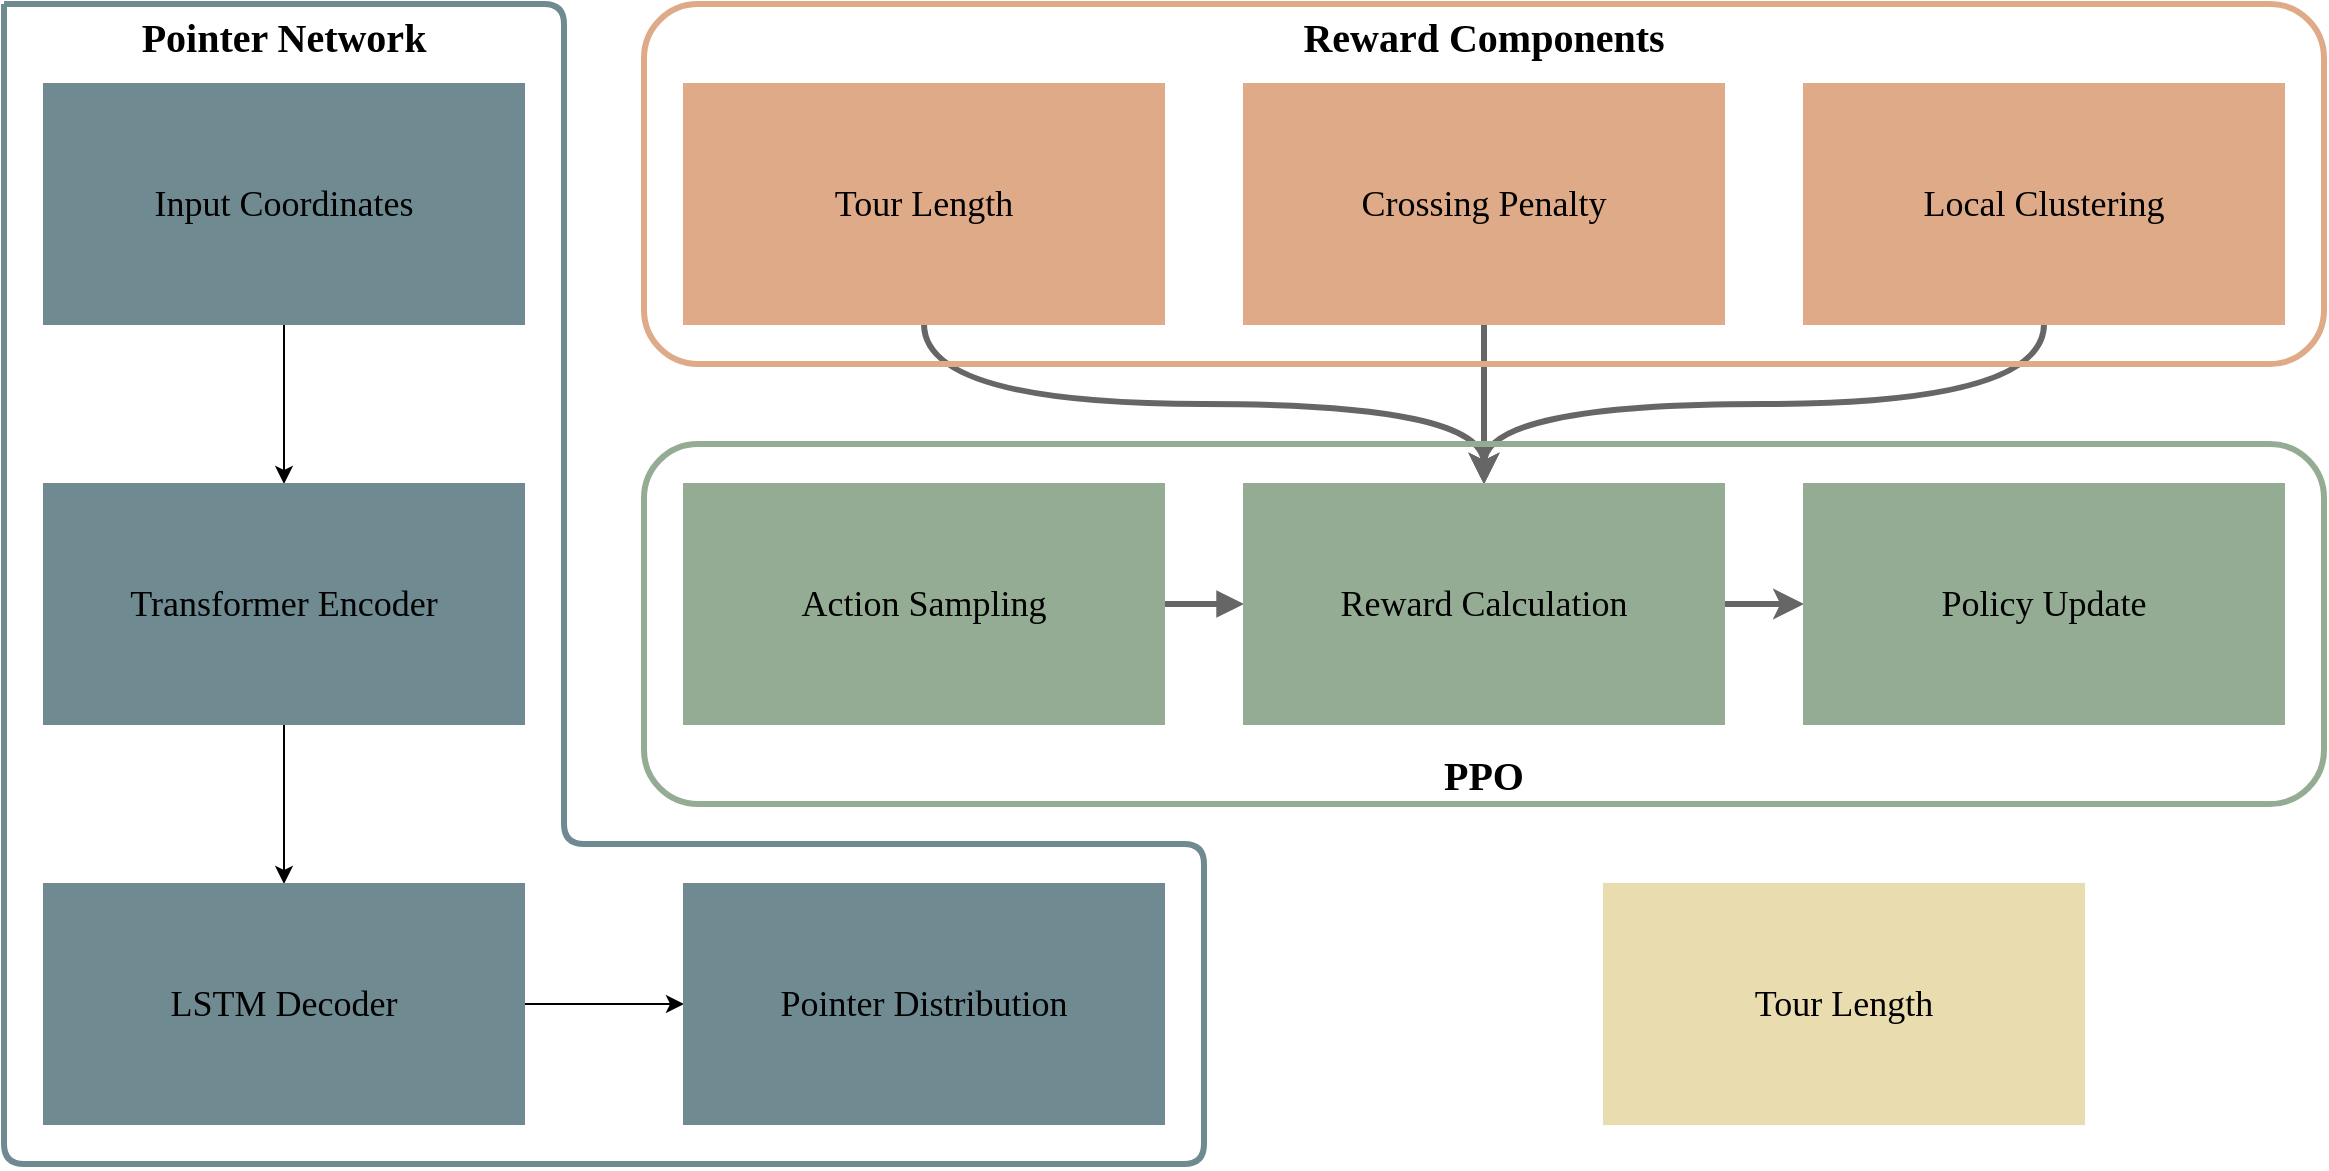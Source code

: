 <mxfile version="25.0.1">
  <diagram id="C5RBs43oDa-KdzZeNtuy" name="Page-1">
    <mxGraphModel dx="1274" dy="737" grid="1" gridSize="10" guides="1" tooltips="1" connect="1" arrows="1" fold="1" page="1" pageScale="1" pageWidth="1169" pageHeight="827" math="0" shadow="0">
      <root>
        <mxCell id="WIyWlLk6GJQsqaUBKTNV-0" />
        <mxCell id="WIyWlLk6GJQsqaUBKTNV-1" parent="WIyWlLk6GJQsqaUBKTNV-0" />
        <mxCell id="KWccycREvvYaWBI_ZZew-56" style="edgeStyle=orthogonalEdgeStyle;rounded=0;orthogonalLoop=1;jettySize=auto;html=1;strokeWidth=3;fillColor=#f5f5f5;gradientColor=#b3b3b3;strokeColor=#666666;" edge="1" parent="WIyWlLk6GJQsqaUBKTNV-1" source="KWccycREvvYaWBI_ZZew-52" target="KWccycREvvYaWBI_ZZew-37">
          <mxGeometry relative="1" as="geometry">
            <Array as="points" />
          </mxGeometry>
        </mxCell>
        <mxCell id="KWccycREvvYaWBI_ZZew-64" value="&lt;p style=&quot;margin: 0px; font-style: normal; font-variant-caps: normal; font-stretch: normal; line-height: normal; font-size-adjust: none; font-kerning: auto; font-variant-alternates: normal; font-variant-ligatures: normal; font-variant-numeric: normal; font-variant-east-asian: normal; font-variant-position: normal; font-feature-settings: normal; font-optical-sizing: auto; font-variation-settings: normal;&quot;&gt;Tour Length&lt;/p&gt;" style="rounded=0;whiteSpace=wrap;html=1;fillColor=#E9DDAF;strokeColor=#E9DDAF;fontFamily=Comic Sans MS;fontSize=18;glass=0;" vertex="1" parent="WIyWlLk6GJQsqaUBKTNV-1">
          <mxGeometry x="805" y="563" width="240" height="120" as="geometry" />
        </mxCell>
        <mxCell id="KWccycREvvYaWBI_ZZew-77" style="edgeStyle=none;rounded=0;orthogonalLoop=1;jettySize=auto;html=1;" edge="1" parent="WIyWlLk6GJQsqaUBKTNV-1" source="KWccycREvvYaWBI_ZZew-1" target="KWccycREvvYaWBI_ZZew-2">
          <mxGeometry relative="1" as="geometry" />
        </mxCell>
        <mxCell id="KWccycREvvYaWBI_ZZew-1" value="&lt;p style=&quot;margin: 0px; font-style: normal; font-variant-caps: normal; font-stretch: normal; line-height: normal; font-size-adjust: none; font-kerning: auto; font-variant-alternates: normal; font-variant-ligatures: normal; font-variant-numeric: normal; font-variant-east-asian: normal; font-variant-position: normal; font-feature-settings: normal; font-optical-sizing: auto; font-variation-settings: normal;&quot;&gt;Input Coordinates&lt;/p&gt;" style="rounded=0;whiteSpace=wrap;html=1;fillColor=#6F8A91;strokeColor=#6F8A91;fontFamily=Comic Sans MS;fontSize=18;glass=0;" vertex="1" parent="WIyWlLk6GJQsqaUBKTNV-1">
          <mxGeometry x="25" y="163" width="240" height="120" as="geometry" />
        </mxCell>
        <mxCell id="KWccycREvvYaWBI_ZZew-78" style="edgeStyle=none;rounded=0;orthogonalLoop=1;jettySize=auto;html=1;" edge="1" parent="WIyWlLk6GJQsqaUBKTNV-1" source="KWccycREvvYaWBI_ZZew-2" target="KWccycREvvYaWBI_ZZew-4">
          <mxGeometry relative="1" as="geometry" />
        </mxCell>
        <mxCell id="KWccycREvvYaWBI_ZZew-2" value="&lt;p style=&quot;margin: 0px; font-style: normal; font-variant-caps: normal; font-stretch: normal; line-height: normal; font-size-adjust: none; font-kerning: auto; font-variant-alternates: normal; font-variant-ligatures: normal; font-variant-numeric: normal; font-variant-east-asian: normal; font-variant-position: normal; font-feature-settings: normal; font-optical-sizing: auto; font-variation-settings: normal;&quot;&gt;Transformer Encoder&lt;/p&gt;" style="rounded=0;whiteSpace=wrap;html=1;fillColor=#6F8A91;strokeColor=#6F8A91;fontFamily=Comic Sans MS;fontSize=18;glass=0;" vertex="1" parent="WIyWlLk6GJQsqaUBKTNV-1">
          <mxGeometry x="25" y="363" width="240" height="120" as="geometry" />
        </mxCell>
        <mxCell id="KWccycREvvYaWBI_ZZew-79" style="edgeStyle=none;rounded=0;orthogonalLoop=1;jettySize=auto;html=1;" edge="1" parent="WIyWlLk6GJQsqaUBKTNV-1" source="KWccycREvvYaWBI_ZZew-4" target="KWccycREvvYaWBI_ZZew-5">
          <mxGeometry relative="1" as="geometry" />
        </mxCell>
        <mxCell id="KWccycREvvYaWBI_ZZew-4" value="&lt;p style=&quot;margin: 0px; font-style: normal; font-variant-caps: normal; font-stretch: normal; line-height: normal; font-size-adjust: none; font-kerning: auto; font-variant-alternates: normal; font-variant-ligatures: normal; font-variant-numeric: normal; font-variant-east-asian: normal; font-variant-position: normal; font-feature-settings: normal; font-optical-sizing: auto; font-variation-settings: normal;&quot;&gt;LSTM Decoder&lt;/p&gt;" style="rounded=0;whiteSpace=wrap;html=1;fillColor=#6F8A91;strokeColor=#6F8A91;fontFamily=Comic Sans MS;fontSize=18;glass=0;" vertex="1" parent="WIyWlLk6GJQsqaUBKTNV-1">
          <mxGeometry x="25" y="563" width="240" height="120" as="geometry" />
        </mxCell>
        <mxCell id="KWccycREvvYaWBI_ZZew-5" value="&lt;p style=&quot;margin: 0px; font-style: normal; font-variant-caps: normal; font-stretch: normal; line-height: normal; font-size-adjust: none; font-kerning: auto; font-variant-alternates: normal; font-variant-ligatures: normal; font-variant-numeric: normal; font-variant-east-asian: normal; font-variant-position: normal; font-feature-settings: normal; font-optical-sizing: auto; font-variation-settings: normal;&quot;&gt;Pointer Distribution&lt;/p&gt;" style="rounded=0;whiteSpace=wrap;html=1;fillColor=#6F8A91;strokeColor=#6F8A91;fontFamily=Comic Sans MS;fontSize=18;glass=0;" vertex="1" parent="WIyWlLk6GJQsqaUBKTNV-1">
          <mxGeometry x="345" y="563" width="240" height="120" as="geometry" />
        </mxCell>
        <mxCell id="KWccycREvvYaWBI_ZZew-15" value="&lt;font&gt;Pointer Network&lt;/font&gt;" style="text;html=1;align=center;verticalAlign=middle;whiteSpace=wrap;rounded=0;fontFamily=Comic Sans MS;fontSize=20;fontStyle=1" vertex="1" parent="WIyWlLk6GJQsqaUBKTNV-1">
          <mxGeometry x="65" y="124" width="160" height="30" as="geometry" />
        </mxCell>
        <mxCell id="KWccycREvvYaWBI_ZZew-73" style="edgeStyle=orthogonalEdgeStyle;rounded=0;orthogonalLoop=1;jettySize=auto;html=1;exitX=0.5;exitY=1;exitDx=0;exitDy=0;entryX=0.5;entryY=0;entryDx=0;entryDy=0;strokeWidth=3;fillColor=#f5f5f5;gradientColor=#b3b3b3;strokeColor=#666666;curved=1;" edge="1" parent="WIyWlLk6GJQsqaUBKTNV-1" source="KWccycREvvYaWBI_ZZew-50" target="KWccycREvvYaWBI_ZZew-37">
          <mxGeometry relative="1" as="geometry" />
        </mxCell>
        <mxCell id="KWccycREvvYaWBI_ZZew-74" style="edgeStyle=orthogonalEdgeStyle;rounded=0;orthogonalLoop=1;jettySize=auto;html=1;exitX=0.5;exitY=1;exitDx=0;exitDy=0;strokeWidth=3;fillColor=#f5f5f5;gradientColor=#b3b3b3;strokeColor=#666666;curved=1;entryX=0.5;entryY=0;entryDx=0;entryDy=0;" edge="1" parent="WIyWlLk6GJQsqaUBKTNV-1" source="KWccycREvvYaWBI_ZZew-53" target="KWccycREvvYaWBI_ZZew-37">
          <mxGeometry relative="1" as="geometry">
            <mxPoint x="1185" y="397" as="targetPoint" />
          </mxGeometry>
        </mxCell>
        <mxCell id="KWccycREvvYaWBI_ZZew-76" value="" style="edgeStyle=none;orthogonalLoop=1;jettySize=auto;html=1;rounded=1;endArrow=none;endFill=0;strokeWidth=3;strokeColor=#6F8A91;curved=0;" edge="1" parent="WIyWlLk6GJQsqaUBKTNV-1">
          <mxGeometry width="80" relative="1" as="geometry">
            <mxPoint x="5" y="123" as="sourcePoint" />
            <mxPoint x="5" y="123" as="targetPoint" />
            <Array as="points">
              <mxPoint x="5" y="703" />
              <mxPoint x="605" y="703" />
              <mxPoint x="605" y="543" />
              <mxPoint x="465" y="543" />
              <mxPoint x="285" y="543" />
              <mxPoint x="285" y="123" />
            </Array>
          </mxGeometry>
        </mxCell>
        <mxCell id="KWccycREvvYaWBI_ZZew-81" value="" style="group" vertex="1" connectable="0" parent="WIyWlLk6GJQsqaUBKTNV-1">
          <mxGeometry x="325" y="123" width="840" height="180" as="geometry" />
        </mxCell>
        <mxCell id="KWccycREvvYaWBI_ZZew-48" value="" style="rounded=1;whiteSpace=wrap;html=1;fillColor=none;strokeColor=#DEAA87;strokeWidth=3;perimeterSpacing=0;glass=1;fontFamily=Comic Sans MS;" vertex="1" parent="KWccycREvvYaWBI_ZZew-81">
          <mxGeometry width="840" height="180" as="geometry" />
        </mxCell>
        <mxCell id="KWccycREvvYaWBI_ZZew-50" value="&lt;p style=&quot;margin: 0px; font-style: normal; font-variant-caps: normal; font-stretch: normal; line-height: normal; font-size-adjust: none; font-kerning: auto; font-variant-alternates: normal; font-variant-ligatures: normal; font-variant-numeric: normal; font-variant-east-asian: normal; font-variant-position: normal; font-feature-settings: normal; font-optical-sizing: auto; font-variation-settings: normal;&quot;&gt;Tour Length&lt;/p&gt;" style="rounded=0;whiteSpace=wrap;html=1;fillColor=#DEAA87;strokeColor=#DEAA87;fontFamily=Comic Sans MS;fontSize=18;glass=0;" vertex="1" parent="KWccycREvvYaWBI_ZZew-81">
          <mxGeometry x="20" y="40" width="240" height="120" as="geometry" />
        </mxCell>
        <mxCell id="KWccycREvvYaWBI_ZZew-52" value="&lt;p style=&quot;margin: 0px; font-style: normal; font-variant-caps: normal; font-stretch: normal; line-height: normal; font-size-adjust: none; font-kerning: auto; font-variant-alternates: normal; font-variant-ligatures: normal; font-variant-numeric: normal; font-variant-east-asian: normal; font-variant-position: normal; font-feature-settings: normal; font-optical-sizing: auto; font-variation-settings: normal;&quot;&gt;Crossing Penalty&lt;/p&gt;" style="rounded=0;whiteSpace=wrap;html=1;fillColor=#DEAA87;strokeColor=#DEAA87;fontFamily=Comic Sans MS;fontSize=18;glass=0;" vertex="1" parent="KWccycREvvYaWBI_ZZew-81">
          <mxGeometry x="300" y="40" width="240" height="120" as="geometry" />
        </mxCell>
        <mxCell id="KWccycREvvYaWBI_ZZew-53" value="&lt;p style=&quot;margin: 0px; font-style: normal; font-variant-caps: normal; font-stretch: normal; line-height: normal; font-size-adjust: none; font-kerning: auto; font-variant-alternates: normal; font-variant-ligatures: normal; font-variant-numeric: normal; font-variant-east-asian: normal; font-variant-position: normal; font-feature-settings: normal; font-optical-sizing: auto; font-variation-settings: normal;&quot;&gt;Local Clustering&lt;/p&gt;" style="rounded=0;whiteSpace=wrap;html=1;fillColor=#DEAA87;strokeColor=#DEAA87;fontFamily=Comic Sans MS;fontSize=18;glass=0;gradientColor=none;fillStyle=auto;" vertex="1" parent="KWccycREvvYaWBI_ZZew-81">
          <mxGeometry x="580" y="40" width="240" height="120" as="geometry" />
        </mxCell>
        <mxCell id="KWccycREvvYaWBI_ZZew-54" value="Reward Components" style="text;html=1;align=center;verticalAlign=middle;whiteSpace=wrap;rounded=0;fontFamily=Comic Sans MS;fontSize=20;fontStyle=1" vertex="1" parent="KWccycREvvYaWBI_ZZew-81">
          <mxGeometry x="300" y="1" width="240" height="30" as="geometry" />
        </mxCell>
        <mxCell id="KWccycREvvYaWBI_ZZew-82" value="" style="group" vertex="1" connectable="0" parent="WIyWlLk6GJQsqaUBKTNV-1">
          <mxGeometry x="325" y="343" width="840" height="180" as="geometry" />
        </mxCell>
        <mxCell id="KWccycREvvYaWBI_ZZew-44" value="" style="rounded=1;whiteSpace=wrap;html=1;fillColor=none;strokeColor=#93AC93;strokeWidth=3;perimeterSpacing=0;glass=1;fontFamily=Comic Sans MS;" vertex="1" parent="KWccycREvvYaWBI_ZZew-82">
          <mxGeometry width="840" height="180" as="geometry" />
        </mxCell>
        <mxCell id="KWccycREvvYaWBI_ZZew-33" style="edgeStyle=none;rounded=0;orthogonalLoop=1;jettySize=auto;html=1;strokeWidth=3;endArrow=block;endFill=1;fontFamily=Comic Sans MS;fontSize=18;fillColor=#f5f5f5;gradientColor=#b3b3b3;strokeColor=#666666;" edge="1" parent="KWccycREvvYaWBI_ZZew-82" source="KWccycREvvYaWBI_ZZew-34" target="KWccycREvvYaWBI_ZZew-37">
          <mxGeometry relative="1" as="geometry" />
        </mxCell>
        <mxCell id="KWccycREvvYaWBI_ZZew-34" value="&lt;p style=&quot;margin: 0px; font-style: normal; font-variant-caps: normal; font-stretch: normal; line-height: normal; font-size-adjust: none; font-kerning: auto; font-variant-alternates: normal; font-variant-ligatures: normal; font-variant-numeric: normal; font-variant-east-asian: normal; font-variant-position: normal; font-feature-settings: normal; font-optical-sizing: auto; font-variation-settings: normal;&quot;&gt;Action Sampling&lt;/p&gt;" style="rounded=0;whiteSpace=wrap;html=1;fillColor=#93AC93;strokeColor=#93AC93;fontFamily=Comic Sans MS;fontSize=18;glass=0;" vertex="1" parent="KWccycREvvYaWBI_ZZew-82">
          <mxGeometry x="20" y="20" width="240" height="120" as="geometry" />
        </mxCell>
        <mxCell id="KWccycREvvYaWBI_ZZew-42" style="edgeStyle=orthogonalEdgeStyle;rounded=0;orthogonalLoop=1;jettySize=auto;html=1;entryX=0;entryY=0.5;entryDx=0;entryDy=0;strokeWidth=3;fillColor=#f5f5f5;gradientColor=#b3b3b3;strokeColor=#666666;" edge="1" parent="KWccycREvvYaWBI_ZZew-82" source="KWccycREvvYaWBI_ZZew-37" target="KWccycREvvYaWBI_ZZew-39">
          <mxGeometry relative="1" as="geometry" />
        </mxCell>
        <mxCell id="KWccycREvvYaWBI_ZZew-37" value="&lt;p style=&quot;margin: 0px; font-style: normal; font-variant-caps: normal; font-stretch: normal; line-height: normal; font-size-adjust: none; font-kerning: auto; font-variant-alternates: normal; font-variant-ligatures: normal; font-variant-numeric: normal; font-variant-east-asian: normal; font-variant-position: normal; font-feature-settings: normal; font-optical-sizing: auto; font-variation-settings: normal;&quot;&gt;Reward Calculation&lt;/p&gt;" style="rounded=0;whiteSpace=wrap;html=1;fillColor=#93AC93;strokeColor=#93AC93;fontFamily=Comic Sans MS;fontSize=18;glass=0;" vertex="1" parent="KWccycREvvYaWBI_ZZew-82">
          <mxGeometry x="300" y="20" width="240" height="120" as="geometry" />
        </mxCell>
        <mxCell id="KWccycREvvYaWBI_ZZew-39" value="&lt;p style=&quot;margin: 0px; font-style: normal; font-variant-caps: normal; font-stretch: normal; line-height: normal; font-size-adjust: none; font-kerning: auto; font-variant-alternates: normal; font-variant-ligatures: normal; font-variant-numeric: normal; font-variant-east-asian: normal; font-variant-position: normal; font-feature-settings: normal; font-optical-sizing: auto; font-variation-settings: normal;&quot;&gt;Policy Update&lt;/p&gt;" style="rounded=0;whiteSpace=wrap;html=1;fillColor=#93AC93;strokeColor=#93AC93;fontFamily=Comic Sans MS;fontSize=18;glass=0;gradientColor=none;fillStyle=auto;" vertex="1" parent="KWccycREvvYaWBI_ZZew-82">
          <mxGeometry x="580" y="20" width="240" height="120" as="geometry" />
        </mxCell>
        <mxCell id="KWccycREvvYaWBI_ZZew-41" value="&lt;font&gt;PPO&lt;/font&gt;" style="text;html=1;align=center;verticalAlign=middle;whiteSpace=wrap;rounded=0;fontFamily=Comic Sans MS;fontSize=20;labelBackgroundColor=none;fontStyle=1" vertex="1" parent="KWccycREvvYaWBI_ZZew-82">
          <mxGeometry x="340" y="150" width="160" height="30" as="geometry" />
        </mxCell>
      </root>
    </mxGraphModel>
  </diagram>
</mxfile>
